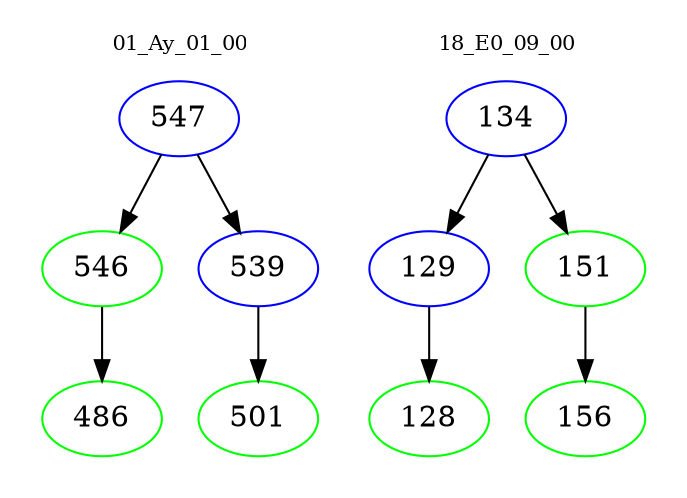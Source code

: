 digraph{
subgraph cluster_0 {
color = white
label = "01_Ay_01_00";
fontsize=10;
T0_547 [label="547", color="blue"]
T0_547 -> T0_546 [color="black"]
T0_546 [label="546", color="green"]
T0_546 -> T0_486 [color="black"]
T0_486 [label="486", color="green"]
T0_547 -> T0_539 [color="black"]
T0_539 [label="539", color="blue"]
T0_539 -> T0_501 [color="black"]
T0_501 [label="501", color="green"]
}
subgraph cluster_1 {
color = white
label = "18_E0_09_00";
fontsize=10;
T1_134 [label="134", color="blue"]
T1_134 -> T1_129 [color="black"]
T1_129 [label="129", color="blue"]
T1_129 -> T1_128 [color="black"]
T1_128 [label="128", color="green"]
T1_134 -> T1_151 [color="black"]
T1_151 [label="151", color="green"]
T1_151 -> T1_156 [color="black"]
T1_156 [label="156", color="green"]
}
}
